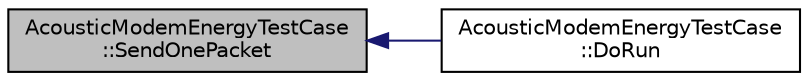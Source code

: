digraph "AcousticModemEnergyTestCase::SendOnePacket"
{
  edge [fontname="Helvetica",fontsize="10",labelfontname="Helvetica",labelfontsize="10"];
  node [fontname="Helvetica",fontsize="10",shape=record];
  rankdir="LR";
  Node1 [label="AcousticModemEnergyTestCase\l::SendOnePacket",height=0.2,width=0.4,color="black", fillcolor="grey75", style="filled", fontcolor="black"];
  Node1 -> Node2 [dir="back",color="midnightblue",fontsize="10",style="solid"];
  Node2 [label="AcousticModemEnergyTestCase\l::DoRun",height=0.2,width=0.4,color="black", fillcolor="white", style="filled",URL="$de/ddd/classAcousticModemEnergyTestCase.html#a80af809d98008abfde814665ff5a3257",tooltip="Implementation to actually run this TestCase. "];
}

